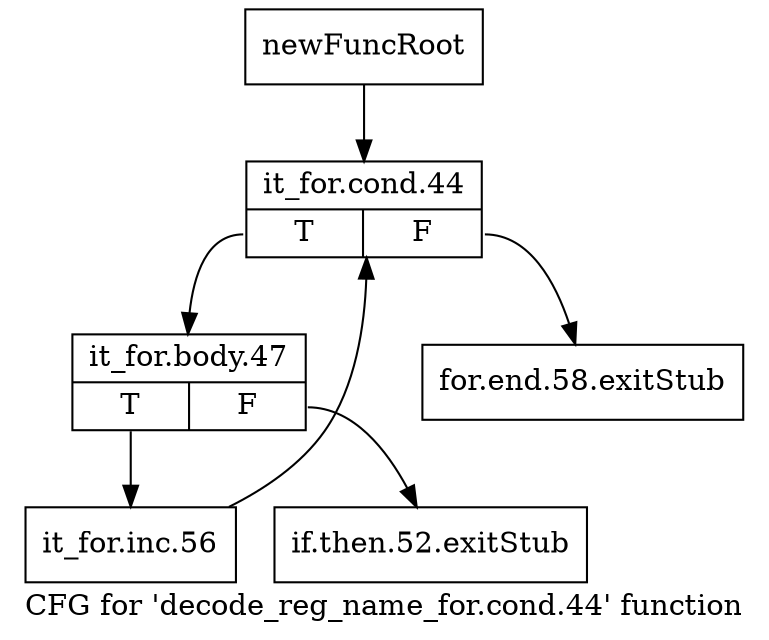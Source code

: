 digraph "CFG for 'decode_reg_name_for.cond.44' function" {
	label="CFG for 'decode_reg_name_for.cond.44' function";

	Node0xc6464a0 [shape=record,label="{newFuncRoot}"];
	Node0xc6464a0 -> Node0xc646a00;
	Node0xc6464f0 [shape=record,label="{for.end.58.exitStub}"];
	Node0xc6469b0 [shape=record,label="{if.then.52.exitStub}"];
	Node0xc646a00 [shape=record,label="{it_for.cond.44|{<s0>T|<s1>F}}"];
	Node0xc646a00:s0 -> Node0xc646a50;
	Node0xc646a00:s1 -> Node0xc6464f0;
	Node0xc646a50 [shape=record,label="{it_for.body.47|{<s0>T|<s1>F}}"];
	Node0xc646a50:s0 -> Node0xc646aa0;
	Node0xc646a50:s1 -> Node0xc6469b0;
	Node0xc646aa0 [shape=record,label="{it_for.inc.56}"];
	Node0xc646aa0 -> Node0xc646a00;
}
